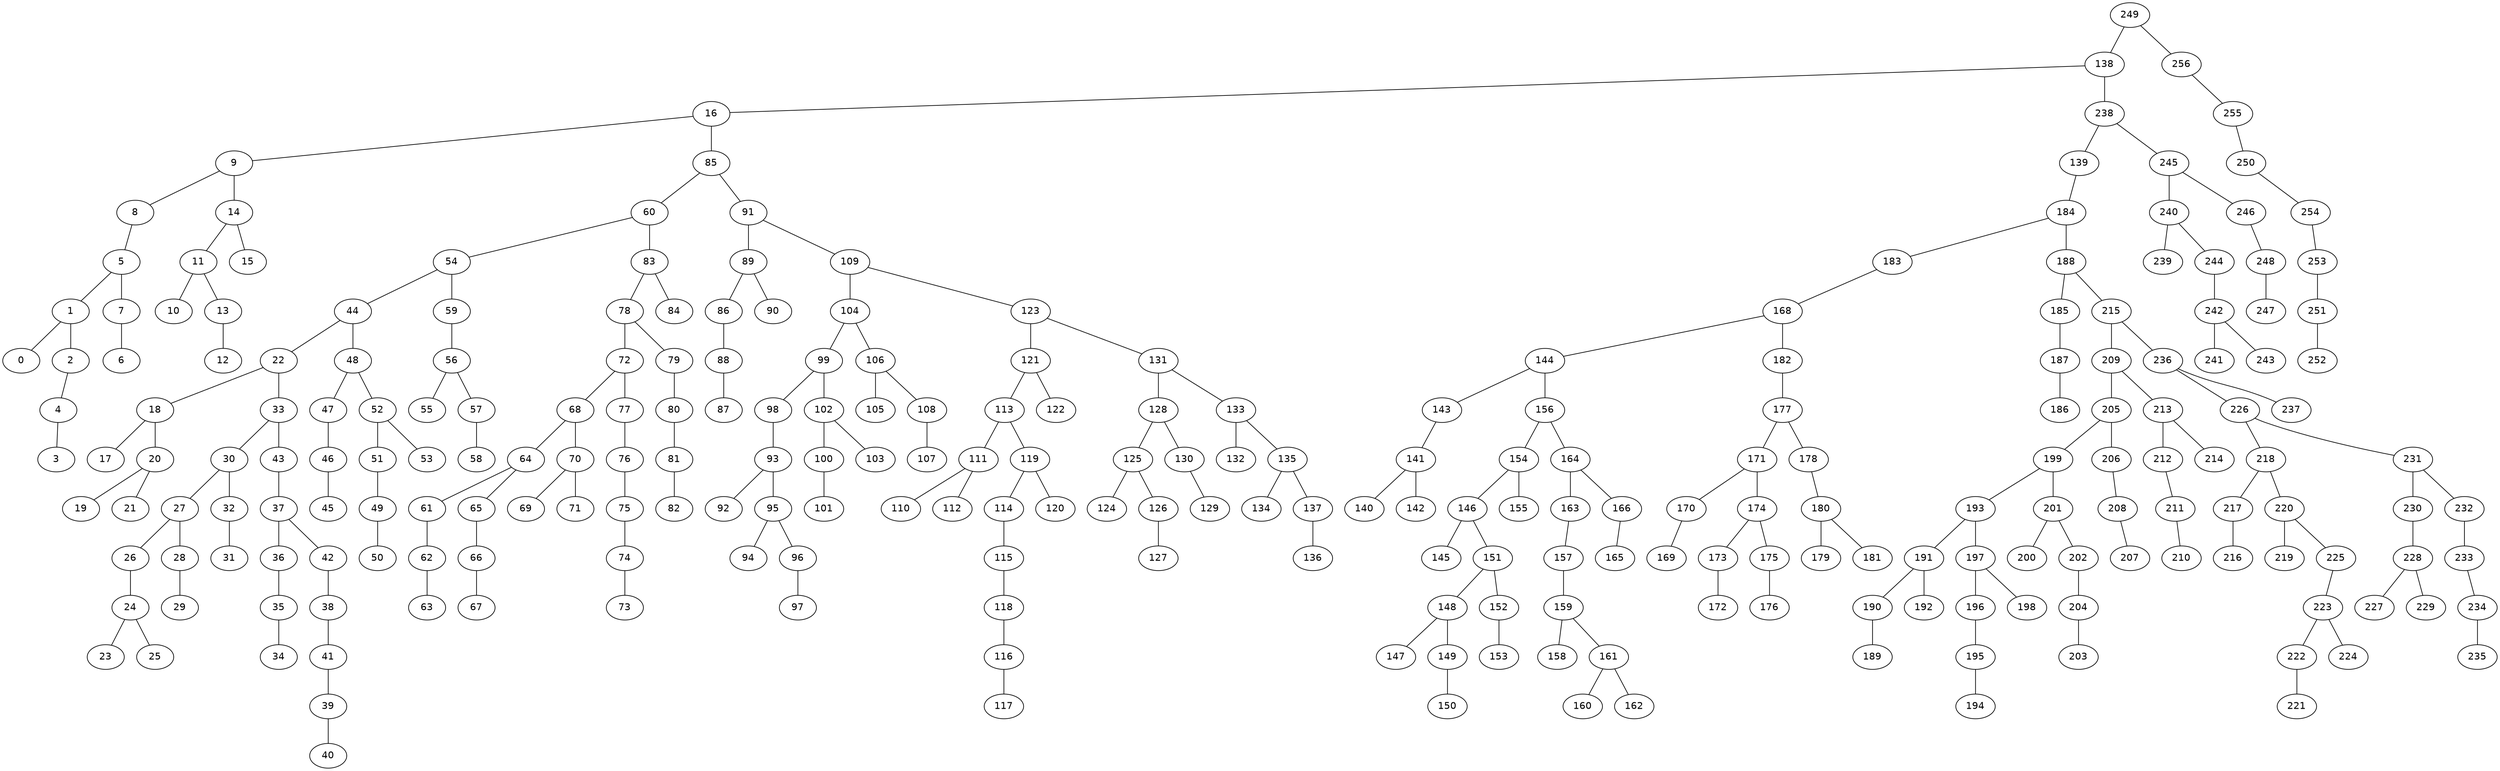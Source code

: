 graph BST {
    node [fontname="Helvetica"];
    249 [label="249"];
    249 -- 138;
    138 [label="138"];
    138 -- 16;
    16 [label="16"];
    16 -- 9;
    9 [label="9"];
    9 -- 8;
    8 [label="8"];
    8 -- 5;
    5 [label="5"];
    5 -- 1;
    1 [label="1"];
    1 -- 0;
    0 [label="0"];
    1 -- 2;
    2 [label="2"];
    2 -- 4;
    4 [label="4"];
    4 -- 3;
    3 [label="3"];
    5 -- 7;
    7 [label="7"];
    7 -- 6;
    6 [label="6"];
    9 -- 14;
    14 [label="14"];
    14 -- 11;
    11 [label="11"];
    11 -- 10;
    10 [label="10"];
    11 -- 13;
    13 [label="13"];
    13 -- 12;
    12 [label="12"];
    14 -- 15;
    15 [label="15"];
    16 -- 85;
    85 [label="85"];
    85 -- 60;
    60 [label="60"];
    60 -- 54;
    54 [label="54"];
    54 -- 44;
    44 [label="44"];
    44 -- 22;
    22 [label="22"];
    22 -- 18;
    18 [label="18"];
    18 -- 17;
    17 [label="17"];
    18 -- 20;
    20 [label="20"];
    20 -- 19;
    19 [label="19"];
    20 -- 21;
    21 [label="21"];
    22 -- 33;
    33 [label="33"];
    33 -- 30;
    30 [label="30"];
    30 -- 27;
    27 [label="27"];
    27 -- 26;
    26 [label="26"];
    26 -- 24;
    24 [label="24"];
    24 -- 23;
    23 [label="23"];
    24 -- 25;
    25 [label="25"];
    27 -- 28;
    28 [label="28"];
    28 -- 29;
    29 [label="29"];
    30 -- 32;
    32 [label="32"];
    32 -- 31;
    31 [label="31"];
    33 -- 43;
    43 [label="43"];
    43 -- 37;
    37 [label="37"];
    37 -- 36;
    36 [label="36"];
    36 -- 35;
    35 [label="35"];
    35 -- 34;
    34 [label="34"];
    37 -- 42;
    42 [label="42"];
    42 -- 38;
    38 [label="38"];
    38 -- 41;
    41 [label="41"];
    41 -- 39;
    39 [label="39"];
    39 -- 40;
    40 [label="40"];
    44 -- 48;
    48 [label="48"];
    48 -- 47;
    47 [label="47"];
    47 -- 46;
    46 [label="46"];
    46 -- 45;
    45 [label="45"];
    48 -- 52;
    52 [label="52"];
    52 -- 51;
    51 [label="51"];
    51 -- 49;
    49 [label="49"];
    49 -- 50;
    50 [label="50"];
    52 -- 53;
    53 [label="53"];
    54 -- 59;
    59 [label="59"];
    59 -- 56;
    56 [label="56"];
    56 -- 55;
    55 [label="55"];
    56 -- 57;
    57 [label="57"];
    57 -- 58;
    58 [label="58"];
    60 -- 83;
    83 [label="83"];
    83 -- 78;
    78 [label="78"];
    78 -- 72;
    72 [label="72"];
    72 -- 68;
    68 [label="68"];
    68 -- 64;
    64 [label="64"];
    64 -- 61;
    61 [label="61"];
    61 -- 62;
    62 [label="62"];
    62 -- 63;
    63 [label="63"];
    64 -- 65;
    65 [label="65"];
    65 -- 66;
    66 [label="66"];
    66 -- 67;
    67 [label="67"];
    68 -- 70;
    70 [label="70"];
    70 -- 69;
    69 [label="69"];
    70 -- 71;
    71 [label="71"];
    72 -- 77;
    77 [label="77"];
    77 -- 76;
    76 [label="76"];
    76 -- 75;
    75 [label="75"];
    75 -- 74;
    74 [label="74"];
    74 -- 73;
    73 [label="73"];
    78 -- 79;
    79 [label="79"];
    79 -- 80;
    80 [label="80"];
    80 -- 81;
    81 [label="81"];
    81 -- 82;
    82 [label="82"];
    83 -- 84;
    84 [label="84"];
    85 -- 91;
    91 [label="91"];
    91 -- 89;
    89 [label="89"];
    89 -- 86;
    86 [label="86"];
    86 -- 88;
    88 [label="88"];
    88 -- 87;
    87 [label="87"];
    89 -- 90;
    90 [label="90"];
    91 -- 109;
    109 [label="109"];
    109 -- 104;
    104 [label="104"];
    104 -- 99;
    99 [label="99"];
    99 -- 98;
    98 [label="98"];
    98 -- 93;
    93 [label="93"];
    93 -- 92;
    92 [label="92"];
    93 -- 95;
    95 [label="95"];
    95 -- 94;
    94 [label="94"];
    95 -- 96;
    96 [label="96"];
    96 -- 97;
    97 [label="97"];
    99 -- 102;
    102 [label="102"];
    102 -- 100;
    100 [label="100"];
    100 -- 101;
    101 [label="101"];
    102 -- 103;
    103 [label="103"];
    104 -- 106;
    106 [label="106"];
    106 -- 105;
    105 [label="105"];
    106 -- 108;
    108 [label="108"];
    108 -- 107;
    107 [label="107"];
    109 -- 123;
    123 [label="123"];
    123 -- 121;
    121 [label="121"];
    121 -- 113;
    113 [label="113"];
    113 -- 111;
    111 [label="111"];
    111 -- 110;
    110 [label="110"];
    111 -- 112;
    112 [label="112"];
    113 -- 119;
    119 [label="119"];
    119 -- 114;
    114 [label="114"];
    114 -- 115;
    115 [label="115"];
    115 -- 118;
    118 [label="118"];
    118 -- 116;
    116 [label="116"];
    116 -- 117;
    117 [label="117"];
    119 -- 120;
    120 [label="120"];
    121 -- 122;
    122 [label="122"];
    123 -- 131;
    131 [label="131"];
    131 -- 128;
    128 [label="128"];
    128 -- 125;
    125 [label="125"];
    125 -- 124;
    124 [label="124"];
    125 -- 126;
    126 [label="126"];
    126 -- 127;
    127 [label="127"];
    128 -- 130;
    130 [label="130"];
    130 -- 129;
    129 [label="129"];
    131 -- 133;
    133 [label="133"];
    133 -- 132;
    132 [label="132"];
    133 -- 135;
    135 [label="135"];
    135 -- 134;
    134 [label="134"];
    135 -- 137;
    137 [label="137"];
    137 -- 136;
    136 [label="136"];
    138 -- 238;
    238 [label="238"];
    238 -- 139;
    139 [label="139"];
    139 -- 184;
    184 [label="184"];
    184 -- 183;
    183 [label="183"];
    183 -- 168;
    168 [label="168"];
    168 -- 144;
    144 [label="144"];
    144 -- 143;
    143 [label="143"];
    143 -- 141;
    141 [label="141"];
    141 -- 140;
    140 [label="140"];
    141 -- 142;
    142 [label="142"];
    144 -- 156;
    156 [label="156"];
    156 -- 154;
    154 [label="154"];
    154 -- 146;
    146 [label="146"];
    146 -- 145;
    145 [label="145"];
    146 -- 151;
    151 [label="151"];
    151 -- 148;
    148 [label="148"];
    148 -- 147;
    147 [label="147"];
    148 -- 149;
    149 [label="149"];
    149 -- 150;
    150 [label="150"];
    151 -- 152;
    152 [label="152"];
    152 -- 153;
    153 [label="153"];
    154 -- 155;
    155 [label="155"];
    156 -- 164;
    164 [label="164"];
    164 -- 163;
    163 [label="163"];
    163 -- 157;
    157 [label="157"];
    157 -- 159;
    159 [label="159"];
    159 -- 158;
    158 [label="158"];
    159 -- 161;
    161 [label="161"];
    161 -- 160;
    160 [label="160"];
    161 -- 162;
    162 [label="162"];
    164 -- 166;
    166 [label="166"];
    166 -- 165;
    165 [label="165"];
    168 -- 182;
    182 [label="182"];
    182 -- 177;
    177 [label="177"];
    177 -- 171;
    171 [label="171"];
    171 -- 170;
    170 [label="170"];
    170 -- 169;
    169 [label="169"];
    171 -- 174;
    174 [label="174"];
    174 -- 173;
    173 [label="173"];
    173 -- 172;
    172 [label="172"];
    174 -- 175;
    175 [label="175"];
    175 -- 176;
    176 [label="176"];
    177 -- 178;
    178 [label="178"];
    178 -- 180;
    180 [label="180"];
    180 -- 179;
    179 [label="179"];
    180 -- 181;
    181 [label="181"];
    184 -- 188;
    188 [label="188"];
    188 -- 185;
    185 [label="185"];
    185 -- 187;
    187 [label="187"];
    187 -- 186;
    186 [label="186"];
    188 -- 215;
    215 [label="215"];
    215 -- 209;
    209 [label="209"];
    209 -- 205;
    205 [label="205"];
    205 -- 199;
    199 [label="199"];
    199 -- 193;
    193 [label="193"];
    193 -- 191;
    191 [label="191"];
    191 -- 190;
    190 [label="190"];
    190 -- 189;
    189 [label="189"];
    191 -- 192;
    192 [label="192"];
    193 -- 197;
    197 [label="197"];
    197 -- 196;
    196 [label="196"];
    196 -- 195;
    195 [label="195"];
    195 -- 194;
    194 [label="194"];
    197 -- 198;
    198 [label="198"];
    199 -- 201;
    201 [label="201"];
    201 -- 200;
    200 [label="200"];
    201 -- 202;
    202 [label="202"];
    202 -- 204;
    204 [label="204"];
    204 -- 203;
    203 [label="203"];
    205 -- 206;
    206 [label="206"];
    206 -- 208;
    208 [label="208"];
    208 -- 207;
    207 [label="207"];
    209 -- 213;
    213 [label="213"];
    213 -- 212;
    212 [label="212"];
    212 -- 211;
    211 [label="211"];
    211 -- 210;
    210 [label="210"];
    213 -- 214;
    214 [label="214"];
    215 -- 236;
    236 [label="236"];
    236 -- 226;
    226 [label="226"];
    226 -- 218;
    218 [label="218"];
    218 -- 217;
    217 [label="217"];
    217 -- 216;
    216 [label="216"];
    218 -- 220;
    220 [label="220"];
    220 -- 219;
    219 [label="219"];
    220 -- 225;
    225 [label="225"];
    225 -- 223;
    223 [label="223"];
    223 -- 222;
    222 [label="222"];
    222 -- 221;
    221 [label="221"];
    223 -- 224;
    224 [label="224"];
    226 -- 231;
    231 [label="231"];
    231 -- 230;
    230 [label="230"];
    230 -- 228;
    228 [label="228"];
    228 -- 227;
    227 [label="227"];
    228 -- 229;
    229 [label="229"];
    231 -- 232;
    232 [label="232"];
    232 -- 233;
    233 [label="233"];
    233 -- 234;
    234 [label="234"];
    234 -- 235;
    235 [label="235"];
    236 -- 237;
    237 [label="237"];
    238 -- 245;
    245 [label="245"];
    245 -- 240;
    240 [label="240"];
    240 -- 239;
    239 [label="239"];
    240 -- 244;
    244 [label="244"];
    244 -- 242;
    242 [label="242"];
    242 -- 241;
    241 [label="241"];
    242 -- 243;
    243 [label="243"];
    245 -- 246;
    246 [label="246"];
    246 -- 248;
    248 [label="248"];
    248 -- 247;
    247 [label="247"];
    249 -- 256;
    256 [label="256"];
    256 -- 255;
    255 [label="255"];
    255 -- 250;
    250 [label="250"];
    250 -- 254;
    254 [label="254"];
    254 -- 253;
    253 [label="253"];
    253 -- 251;
    251 [label="251"];
    251 -- 252;
    252 [label="252"];
}
